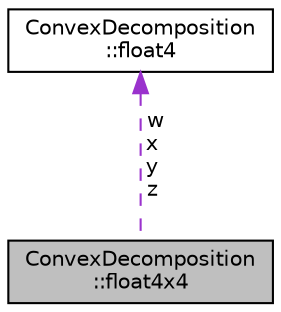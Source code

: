 digraph "ConvexDecomposition::float4x4"
{
  edge [fontname="Helvetica",fontsize="10",labelfontname="Helvetica",labelfontsize="10"];
  node [fontname="Helvetica",fontsize="10",shape=record];
  Node1 [label="ConvexDecomposition\l::float4x4",height=0.2,width=0.4,color="black", fillcolor="grey75", style="filled", fontcolor="black"];
  Node2 -> Node1 [dir="back",color="darkorchid3",fontsize="10",style="dashed",label=" w\nx\ny\nz" ,fontname="Helvetica"];
  Node2 [label="ConvexDecomposition\l::float4",height=0.2,width=0.4,color="black", fillcolor="white", style="filled",URL="$class_convex_decomposition_1_1float4.html"];
}
